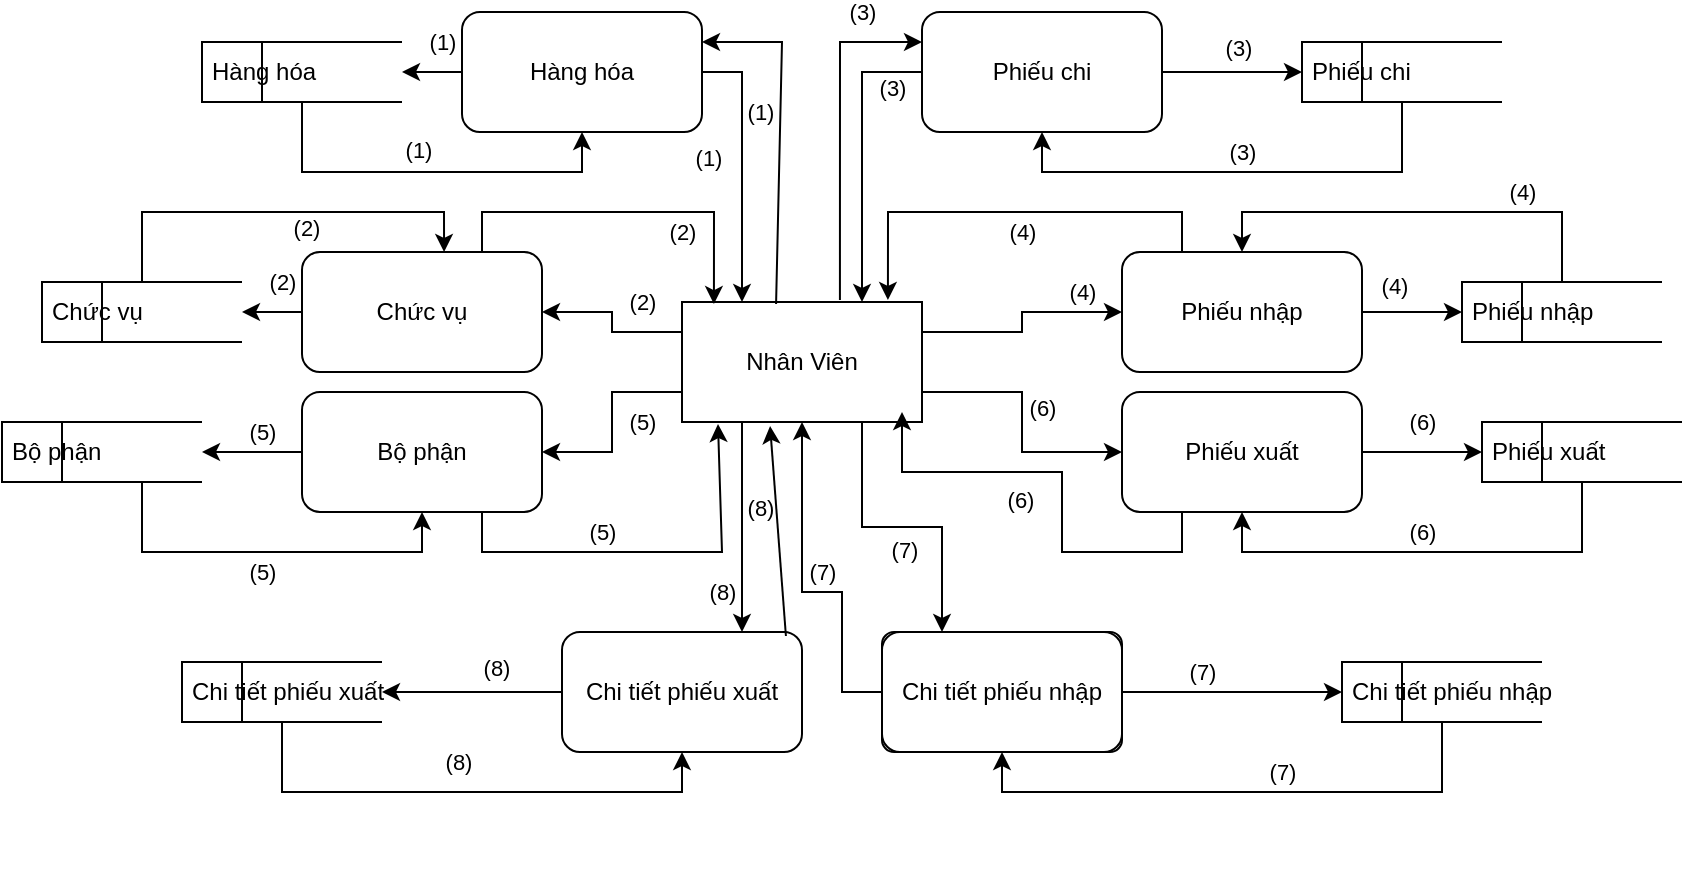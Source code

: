<mxfile version="17.4.1" type="device"><diagram id="ZnCi3ySpq1DXoVfC4Wl8" name="Page-1"><mxGraphModel dx="1929" dy="450" grid="1" gridSize="10" guides="1" tooltips="1" connect="1" arrows="1" fold="1" page="1" pageScale="1" pageWidth="827" pageHeight="1169" math="0" shadow="0"><root><mxCell id="0"/><mxCell id="1" parent="0"/><mxCell id="Kx5dXTmX1FkkFi3D8xKI-18" style="edgeStyle=orthogonalEdgeStyle;rounded=0;orthogonalLoop=1;jettySize=auto;html=1;exitX=1;exitY=0.5;exitDx=0;exitDy=0;entryX=0.25;entryY=0;entryDx=0;entryDy=0;" edge="1" parent="1" source="Kx5dXTmX1FkkFi3D8xKI-1" target="Kx5dXTmX1FkkFi3D8xKI-9"><mxGeometry relative="1" as="geometry"/></mxCell><mxCell id="Kx5dXTmX1FkkFi3D8xKI-30" style="edgeStyle=orthogonalEdgeStyle;rounded=0;orthogonalLoop=1;jettySize=auto;html=1;exitX=0;exitY=0.5;exitDx=0;exitDy=0;" edge="1" parent="1" source="Kx5dXTmX1FkkFi3D8xKI-1" target="Kx5dXTmX1FkkFi3D8xKI-17"><mxGeometry relative="1" as="geometry"/></mxCell><mxCell id="Kx5dXTmX1FkkFi3D8xKI-1" value="&lt;span&gt;&lt;font style=&quot;vertical-align: inherit&quot;&gt;&lt;font style=&quot;vertical-align: inherit&quot;&gt;Hàng hóa&lt;/font&gt;&lt;/font&gt;&lt;/span&gt;" style="rounded=1;whiteSpace=wrap;html=1;" vertex="1" parent="1"><mxGeometry x="220" y="20" width="120" height="60" as="geometry"/></mxCell><mxCell id="Kx5dXTmX1FkkFi3D8xKI-29" style="edgeStyle=orthogonalEdgeStyle;rounded=0;orthogonalLoop=1;jettySize=auto;html=1;exitX=0;exitY=0.5;exitDx=0;exitDy=0;entryX=1;entryY=0.5;entryDx=0;entryDy=0;" edge="1" parent="1" source="Kx5dXTmX1FkkFi3D8xKI-2" target="Kx5dXTmX1FkkFi3D8xKI-11"><mxGeometry relative="1" as="geometry"/></mxCell><mxCell id="Kx5dXTmX1FkkFi3D8xKI-2" value="&lt;font style=&quot;vertical-align: inherit&quot;&gt;&lt;font style=&quot;vertical-align: inherit&quot;&gt;Chức vụ&lt;/font&gt;&lt;/font&gt;" style="rounded=1;whiteSpace=wrap;html=1;" vertex="1" parent="1"><mxGeometry x="140" y="140" width="120" height="60" as="geometry"/></mxCell><mxCell id="Kx5dXTmX1FkkFi3D8xKI-19" style="edgeStyle=orthogonalEdgeStyle;rounded=0;orthogonalLoop=1;jettySize=auto;html=1;exitX=0;exitY=0.5;exitDx=0;exitDy=0;entryX=0.75;entryY=0;entryDx=0;entryDy=0;" edge="1" parent="1" source="Kx5dXTmX1FkkFi3D8xKI-3" target="Kx5dXTmX1FkkFi3D8xKI-9"><mxGeometry relative="1" as="geometry"/></mxCell><mxCell id="Kx5dXTmX1FkkFi3D8xKI-36" style="edgeStyle=orthogonalEdgeStyle;rounded=0;orthogonalLoop=1;jettySize=auto;html=1;exitX=1;exitY=0.5;exitDx=0;exitDy=0;entryX=0;entryY=0.5;entryDx=0;entryDy=0;" edge="1" parent="1" source="Kx5dXTmX1FkkFi3D8xKI-3" target="Kx5dXTmX1FkkFi3D8xKI-13"><mxGeometry relative="1" as="geometry"/></mxCell><mxCell id="Kx5dXTmX1FkkFi3D8xKI-3" value="&lt;font style=&quot;vertical-align: inherit&quot;&gt;&lt;font style=&quot;vertical-align: inherit&quot;&gt;Phiếu chi&lt;/font&gt;&lt;/font&gt;" style="rounded=1;whiteSpace=wrap;html=1;" vertex="1" parent="1"><mxGeometry x="450" y="20" width="120" height="60" as="geometry"/></mxCell><mxCell id="Kx5dXTmX1FkkFi3D8xKI-37" style="edgeStyle=orthogonalEdgeStyle;rounded=0;orthogonalLoop=1;jettySize=auto;html=1;exitX=1;exitY=0.5;exitDx=0;exitDy=0;entryX=0;entryY=0.5;entryDx=0;entryDy=0;" edge="1" parent="1" source="Kx5dXTmX1FkkFi3D8xKI-4" target="Kx5dXTmX1FkkFi3D8xKI-15"><mxGeometry relative="1" as="geometry"/></mxCell><mxCell id="Kx5dXTmX1FkkFi3D8xKI-4" value="&lt;font style=&quot;vertical-align: inherit&quot;&gt;&lt;font style=&quot;vertical-align: inherit&quot;&gt;Phiếu nhập&lt;/font&gt;&lt;/font&gt;" style="rounded=1;whiteSpace=wrap;html=1;" vertex="1" parent="1"><mxGeometry x="550" y="140" width="120" height="60" as="geometry"/></mxCell><mxCell id="Kx5dXTmX1FkkFi3D8xKI-32" style="edgeStyle=orthogonalEdgeStyle;rounded=0;orthogonalLoop=1;jettySize=auto;html=1;exitX=0;exitY=0.5;exitDx=0;exitDy=0;entryX=1;entryY=0.5;entryDx=0;entryDy=0;" edge="1" parent="1" source="Kx5dXTmX1FkkFi3D8xKI-5" target="Kx5dXTmX1FkkFi3D8xKI-10"><mxGeometry relative="1" as="geometry"/></mxCell><mxCell id="Kx5dXTmX1FkkFi3D8xKI-5" value="&lt;font style=&quot;vertical-align: inherit&quot;&gt;&lt;font style=&quot;vertical-align: inherit&quot;&gt;Chi tiết phiếu xuất&lt;/font&gt;&lt;/font&gt;" style="rounded=1;whiteSpace=wrap;html=1;" vertex="1" parent="1"><mxGeometry x="270" y="330" width="120" height="60" as="geometry"/></mxCell><mxCell id="Kx5dXTmX1FkkFi3D8xKI-38" style="edgeStyle=orthogonalEdgeStyle;rounded=0;orthogonalLoop=1;jettySize=auto;html=1;exitX=1;exitY=0.5;exitDx=0;exitDy=0;entryX=0;entryY=0.5;entryDx=0;entryDy=0;" edge="1" parent="1" source="Kx5dXTmX1FkkFi3D8xKI-6" target="Kx5dXTmX1FkkFi3D8xKI-14"><mxGeometry relative="1" as="geometry"/></mxCell><mxCell id="Kx5dXTmX1FkkFi3D8xKI-6" value="&lt;font style=&quot;vertical-align: inherit&quot;&gt;&lt;font style=&quot;vertical-align: inherit&quot;&gt;Phiếu xuất&lt;/font&gt;&lt;/font&gt;" style="rounded=1;whiteSpace=wrap;html=1;" vertex="1" parent="1"><mxGeometry x="550" y="210" width="120" height="60" as="geometry"/></mxCell><mxCell id="Kx5dXTmX1FkkFi3D8xKI-33" style="edgeStyle=orthogonalEdgeStyle;rounded=0;orthogonalLoop=1;jettySize=auto;html=1;exitX=1;exitY=0.5;exitDx=0;exitDy=0;entryX=0;entryY=0.5;entryDx=0;entryDy=0;" edge="1" parent="1" source="Kx5dXTmX1FkkFi3D8xKI-7" target="Kx5dXTmX1FkkFi3D8xKI-16"><mxGeometry relative="1" as="geometry"/></mxCell><mxCell id="Kx5dXTmX1FkkFi3D8xKI-7" value="&lt;span style=&quot;color: rgba(0 , 0 , 0 , 0) ; font-family: monospace ; font-size: 0px&quot;&gt;&lt;font style=&quot;vertical-align: inherit&quot;&gt;&lt;font style=&quot;vertical-align: inherit&quot;&gt;&lt;font style=&quot;vertical-align: inherit&quot;&gt;&lt;font style=&quot;vertical-align: inherit&quot;&gt;&lt;font style=&quot;vertical-align: inherit&quot;&gt;&lt;font style=&quot;vertical-align: inherit&quot;&gt;&lt;font style=&quot;vertical-align: inherit&quot;&gt;&lt;font style=&quot;vertical-align: inherit&quot;&gt;&lt;font style=&quot;vertical-align: inherit&quot;&gt;&lt;font style=&quot;vertical-align: inherit&quot;&gt;&lt;font style=&quot;vertical-align: inherit&quot;&gt;&lt;font style=&quot;vertical-align: inherit&quot;&gt;&lt;font style=&quot;vertical-align: inherit&quot;&gt;&lt;font style=&quot;vertical-align: inherit&quot;&gt;&lt;font style=&quot;vertical-align: inherit&quot;&gt;&lt;font style=&quot;vertical-align: inherit&quot;&gt;&lt;font style=&quot;vertical-align: inherit&quot;&gt;&lt;font style=&quot;vertical-align: inherit&quot;&gt;&lt;font style=&quot;vertical-align: inherit&quot;&gt;&lt;font style=&quot;vertical-align: inherit&quot;&gt;chu&lt;/font&gt;&lt;/font&gt;&lt;/font&gt;&lt;/font&gt;&lt;/font&gt;&lt;/font&gt;&lt;/font&gt;&lt;/font&gt;&lt;/font&gt;&lt;/font&gt;&lt;/font&gt;&lt;/font&gt;&lt;/font&gt;&lt;/font&gt;&lt;/font&gt;&lt;/font&gt;&lt;/font&gt;&lt;/font&gt;&lt;/font&gt;&lt;/font&gt;&lt;/span&gt;" style="rounded=1;whiteSpace=wrap;html=1;arcSize=10;" vertex="1" parent="1"><mxGeometry x="430" y="330" width="120" height="60" as="geometry"/></mxCell><mxCell id="Kx5dXTmX1FkkFi3D8xKI-31" style="edgeStyle=orthogonalEdgeStyle;rounded=0;orthogonalLoop=1;jettySize=auto;html=1;exitX=0;exitY=0.5;exitDx=0;exitDy=0;entryX=1;entryY=0.5;entryDx=0;entryDy=0;" edge="1" parent="1" source="Kx5dXTmX1FkkFi3D8xKI-8" target="Kx5dXTmX1FkkFi3D8xKI-12"><mxGeometry relative="1" as="geometry"/></mxCell><mxCell id="Kx5dXTmX1FkkFi3D8xKI-8" value="&lt;font style=&quot;vertical-align: inherit&quot;&gt;&lt;font style=&quot;vertical-align: inherit&quot;&gt;Bộ phận&lt;/font&gt;&lt;/font&gt;" style="rounded=1;whiteSpace=wrap;html=1;" vertex="1" parent="1"><mxGeometry x="140" y="210" width="120" height="60" as="geometry"/></mxCell><mxCell id="Kx5dXTmX1FkkFi3D8xKI-22" style="edgeStyle=orthogonalEdgeStyle;rounded=0;orthogonalLoop=1;jettySize=auto;html=1;exitX=1;exitY=0.25;exitDx=0;exitDy=0;entryX=0;entryY=0.5;entryDx=0;entryDy=0;" edge="1" parent="1" source="Kx5dXTmX1FkkFi3D8xKI-9" target="Kx5dXTmX1FkkFi3D8xKI-4"><mxGeometry relative="1" as="geometry"/></mxCell><mxCell id="Kx5dXTmX1FkkFi3D8xKI-23" style="edgeStyle=orthogonalEdgeStyle;rounded=0;orthogonalLoop=1;jettySize=auto;html=1;exitX=1;exitY=0.75;exitDx=0;exitDy=0;entryX=0;entryY=0.5;entryDx=0;entryDy=0;" edge="1" parent="1" source="Kx5dXTmX1FkkFi3D8xKI-9" target="Kx5dXTmX1FkkFi3D8xKI-6"><mxGeometry relative="1" as="geometry"/></mxCell><mxCell id="Kx5dXTmX1FkkFi3D8xKI-24" style="edgeStyle=orthogonalEdgeStyle;rounded=0;orthogonalLoop=1;jettySize=auto;html=1;exitX=0;exitY=0.25;exitDx=0;exitDy=0;" edge="1" parent="1" source="Kx5dXTmX1FkkFi3D8xKI-9" target="Kx5dXTmX1FkkFi3D8xKI-2"><mxGeometry relative="1" as="geometry"/></mxCell><mxCell id="Kx5dXTmX1FkkFi3D8xKI-26" style="edgeStyle=orthogonalEdgeStyle;rounded=0;orthogonalLoop=1;jettySize=auto;html=1;exitX=0;exitY=0.75;exitDx=0;exitDy=0;entryX=1;entryY=0.5;entryDx=0;entryDy=0;" edge="1" parent="1" source="Kx5dXTmX1FkkFi3D8xKI-9" target="Kx5dXTmX1FkkFi3D8xKI-8"><mxGeometry relative="1" as="geometry"/></mxCell><mxCell id="Kx5dXTmX1FkkFi3D8xKI-27" style="edgeStyle=orthogonalEdgeStyle;rounded=0;orthogonalLoop=1;jettySize=auto;html=1;exitX=0.25;exitY=1;exitDx=0;exitDy=0;entryX=0.75;entryY=0;entryDx=0;entryDy=0;" edge="1" parent="1" source="Kx5dXTmX1FkkFi3D8xKI-9" target="Kx5dXTmX1FkkFi3D8xKI-5"><mxGeometry relative="1" as="geometry"/></mxCell><mxCell id="Kx5dXTmX1FkkFi3D8xKI-28" style="edgeStyle=orthogonalEdgeStyle;rounded=0;orthogonalLoop=1;jettySize=auto;html=1;exitX=0.75;exitY=1;exitDx=0;exitDy=0;entryX=0.25;entryY=0;entryDx=0;entryDy=0;" edge="1" parent="1" source="Kx5dXTmX1FkkFi3D8xKI-9" target="Kx5dXTmX1FkkFi3D8xKI-7"><mxGeometry relative="1" as="geometry"/></mxCell><mxCell id="Kx5dXTmX1FkkFi3D8xKI-9" value="&lt;font style=&quot;vertical-align: inherit&quot;&gt;&lt;font style=&quot;vertical-align: inherit&quot;&gt;Nhân Viên&lt;/font&gt;&lt;/font&gt;" style="rounded=0;whiteSpace=wrap;html=1;" vertex="1" parent="1"><mxGeometry x="330" y="165" width="120" height="60" as="geometry"/></mxCell><mxCell id="Kx5dXTmX1FkkFi3D8xKI-34" style="edgeStyle=orthogonalEdgeStyle;rounded=0;orthogonalLoop=1;jettySize=auto;html=1;exitX=0.5;exitY=1;exitDx=0;exitDy=0;entryX=0.5;entryY=1;entryDx=0;entryDy=0;" edge="1" parent="1" source="Kx5dXTmX1FkkFi3D8xKI-10" target="Kx5dXTmX1FkkFi3D8xKI-5"><mxGeometry relative="1" as="geometry"><Array as="points"><mxPoint x="130" y="410"/><mxPoint x="330" y="410"/></Array></mxGeometry></mxCell><mxCell id="Kx5dXTmX1FkkFi3D8xKI-52" value="&lt;font style=&quot;vertical-align: inherit&quot;&gt;&lt;font style=&quot;vertical-align: inherit&quot;&gt;(1)&lt;/font&gt;&lt;/font&gt;" style="edgeLabel;html=1;align=center;verticalAlign=middle;resizable=0;points=[];" vertex="1" connectable="0" parent="Kx5dXTmX1FkkFi3D8xKI-34"><mxGeometry x="-0.404" relative="1" as="geometry"><mxPoint x="39" y="-375" as="offset"/></mxGeometry></mxCell><mxCell id="Kx5dXTmX1FkkFi3D8xKI-56" value="&lt;font style=&quot;vertical-align: inherit&quot;&gt;&lt;font style=&quot;vertical-align: inherit&quot;&gt;(2)&lt;/font&gt;&lt;/font&gt;" style="edgeLabel;html=1;align=center;verticalAlign=middle;resizable=0;points=[];" vertex="1" connectable="0" parent="Kx5dXTmX1FkkFi3D8xKI-34"><mxGeometry x="0.216" y="1" relative="1" as="geometry"><mxPoint x="80" y="-279" as="offset"/></mxGeometry></mxCell><mxCell id="Kx5dXTmX1FkkFi3D8xKI-60" value="&lt;font style=&quot;vertical-align: inherit&quot;&gt;&lt;font style=&quot;vertical-align: inherit&quot;&gt;(3)&lt;/font&gt;&lt;/font&gt;" style="edgeLabel;html=1;align=center;verticalAlign=middle;resizable=0;points=[];" vertex="1" connectable="0" parent="Kx5dXTmX1FkkFi3D8xKI-34"><mxGeometry x="0.624" y="-2" relative="1" as="geometry"><mxPoint x="308" y="-322" as="offset"/></mxGeometry></mxCell><mxCell id="Kx5dXTmX1FkkFi3D8xKI-64" value="&lt;font style=&quot;vertical-align: inherit&quot;&gt;&lt;font style=&quot;vertical-align: inherit&quot;&gt;(4)&lt;/font&gt;&lt;/font&gt;" style="edgeLabel;html=1;align=center;verticalAlign=middle;resizable=0;points=[];" vertex="1" connectable="0" parent="Kx5dXTmX1FkkFi3D8xKI-34"><mxGeometry x="0.216" y="-1" relative="1" as="geometry"><mxPoint x="250" y="-281" as="offset"/></mxGeometry></mxCell><mxCell id="Kx5dXTmX1FkkFi3D8xKI-68" value="&lt;font style=&quot;vertical-align: inherit&quot;&gt;&lt;font style=&quot;vertical-align: inherit&quot;&gt;(5)&lt;/font&gt;&lt;/font&gt;" style="edgeLabel;html=1;align=center;verticalAlign=middle;resizable=0;points=[];" vertex="1" connectable="0" parent="Kx5dXTmX1FkkFi3D8xKI-34"><mxGeometry x="-0.396" y="2" relative="1" as="geometry"><mxPoint x="-52" y="-178" as="offset"/></mxGeometry></mxCell><mxCell id="Kx5dXTmX1FkkFi3D8xKI-72" value="&lt;font style=&quot;vertical-align: inherit&quot;&gt;&lt;font style=&quot;vertical-align: inherit&quot;&gt;(6)&lt;/font&gt;&lt;/font&gt;" style="edgeLabel;html=1;align=center;verticalAlign=middle;resizable=0;points=[];" vertex="1" connectable="0" parent="Kx5dXTmX1FkkFi3D8xKI-34"><mxGeometry x="-0.122" y="1" relative="1" as="geometry"><mxPoint x="493" y="-129" as="offset"/></mxGeometry></mxCell><mxCell id="Kx5dXTmX1FkkFi3D8xKI-76" value="&lt;font style=&quot;vertical-align: inherit&quot;&gt;&lt;font style=&quot;vertical-align: inherit&quot;&gt;(7)&lt;/font&gt;&lt;/font&gt;" style="edgeLabel;html=1;align=center;verticalAlign=middle;resizable=0;points=[];" vertex="1" connectable="0" parent="Kx5dXTmX1FkkFi3D8xKI-34"><mxGeometry x="-0.42" y="-3" relative="1" as="geometry"><mxPoint x="461" y="-13" as="offset"/></mxGeometry></mxCell><mxCell id="Kx5dXTmX1FkkFi3D8xKI-80" value="&lt;font style=&quot;vertical-align: inherit&quot;&gt;&lt;font style=&quot;vertical-align: inherit&quot;&gt;(8)&lt;/font&gt;&lt;/font&gt;" style="edgeLabel;html=1;align=center;verticalAlign=middle;resizable=0;points=[];" vertex="1" connectable="0" parent="Kx5dXTmX1FkkFi3D8xKI-34"><mxGeometry x="-0.357" relative="1" as="geometry"><mxPoint x="173" y="-100" as="offset"/></mxGeometry></mxCell><mxCell id="Kx5dXTmX1FkkFi3D8xKI-10" value="&lt;font style=&quot;vertical-align: inherit&quot;&gt;&lt;font style=&quot;vertical-align: inherit&quot;&gt;Chi tiết phiếu xuất&lt;/font&gt;&lt;/font&gt;" style="html=1;dashed=0;whitespace=wrap;shape=mxgraph.dfd.dataStoreID;align=left;spacingLeft=3;points=[[0,0],[0.5,0],[1,0],[0,0.5],[1,0.5],[0,1],[0.5,1],[1,1]];" vertex="1" parent="1"><mxGeometry x="80" y="345" width="100" height="30" as="geometry"/></mxCell><mxCell id="Kx5dXTmX1FkkFi3D8xKI-44" style="edgeStyle=orthogonalEdgeStyle;rounded=0;orthogonalLoop=1;jettySize=auto;html=1;exitX=0.5;exitY=0;exitDx=0;exitDy=0;entryX=0.592;entryY=0;entryDx=0;entryDy=0;entryPerimeter=0;" edge="1" parent="1" source="Kx5dXTmX1FkkFi3D8xKI-11" target="Kx5dXTmX1FkkFi3D8xKI-2"><mxGeometry relative="1" as="geometry"/></mxCell><mxCell id="Kx5dXTmX1FkkFi3D8xKI-11" value="&lt;font style=&quot;vertical-align: inherit&quot;&gt;&lt;font style=&quot;vertical-align: inherit&quot;&gt;Chức vụ&lt;/font&gt;&lt;/font&gt;" style="html=1;dashed=0;whitespace=wrap;shape=mxgraph.dfd.dataStoreID;align=left;spacingLeft=3;points=[[0,0],[0.5,0],[1,0],[0,0.5],[1,0.5],[0,1],[0.5,1],[1,1]];" vertex="1" parent="1"><mxGeometry x="10" y="155" width="100" height="30" as="geometry"/></mxCell><mxCell id="Kx5dXTmX1FkkFi3D8xKI-45" style="edgeStyle=orthogonalEdgeStyle;rounded=0;orthogonalLoop=1;jettySize=auto;html=1;exitX=0.5;exitY=1;exitDx=0;exitDy=0;entryX=0.5;entryY=1;entryDx=0;entryDy=0;" edge="1" parent="1" source="Kx5dXTmX1FkkFi3D8xKI-12" target="Kx5dXTmX1FkkFi3D8xKI-8"><mxGeometry relative="1" as="geometry"><Array as="points"><mxPoint x="60" y="290"/><mxPoint x="200" y="290"/></Array></mxGeometry></mxCell><mxCell id="Kx5dXTmX1FkkFi3D8xKI-12" value="&lt;font style=&quot;vertical-align: inherit&quot;&gt;&lt;font style=&quot;vertical-align: inherit&quot;&gt;Bộ phận&lt;/font&gt;&lt;/font&gt;" style="html=1;dashed=0;whitespace=wrap;shape=mxgraph.dfd.dataStoreID;align=left;spacingLeft=3;points=[[0,0],[0.5,0],[1,0],[0,0.5],[1,0.5],[0,1],[0.5,1],[1,1]];" vertex="1" parent="1"><mxGeometry x="-10" y="225" width="100" height="30" as="geometry"/></mxCell><mxCell id="Kx5dXTmX1FkkFi3D8xKI-42" style="edgeStyle=orthogonalEdgeStyle;rounded=0;orthogonalLoop=1;jettySize=auto;html=1;exitX=0.5;exitY=1;exitDx=0;exitDy=0;entryX=0.5;entryY=1;entryDx=0;entryDy=0;" edge="1" parent="1" source="Kx5dXTmX1FkkFi3D8xKI-13" target="Kx5dXTmX1FkkFi3D8xKI-3"><mxGeometry relative="1" as="geometry"/></mxCell><mxCell id="Kx5dXTmX1FkkFi3D8xKI-13" value="&lt;div style=&quot;text-align: center&quot;&gt;&lt;span&gt;&lt;font style=&quot;vertical-align: inherit&quot;&gt;&lt;font style=&quot;vertical-align: inherit&quot;&gt;Phiếu chi&amp;nbsp;&lt;/font&gt;&lt;/font&gt;&lt;/span&gt;&lt;/div&gt;" style="html=1;dashed=0;whitespace=wrap;shape=mxgraph.dfd.dataStoreID;align=left;spacingLeft=3;points=[[0,0],[0.5,0],[1,0],[0,0.5],[1,0.5],[0,1],[0.5,1],[1,1]];" vertex="1" parent="1"><mxGeometry x="640" y="35" width="100" height="30" as="geometry"/></mxCell><mxCell id="Kx5dXTmX1FkkFi3D8xKI-40" style="edgeStyle=orthogonalEdgeStyle;rounded=0;orthogonalLoop=1;jettySize=auto;html=1;exitX=0.5;exitY=1;exitDx=0;exitDy=0;entryX=0.5;entryY=1;entryDx=0;entryDy=0;" edge="1" parent="1" source="Kx5dXTmX1FkkFi3D8xKI-14" target="Kx5dXTmX1FkkFi3D8xKI-6"><mxGeometry relative="1" as="geometry"/></mxCell><mxCell id="Kx5dXTmX1FkkFi3D8xKI-14" value="&lt;font style=&quot;vertical-align: inherit&quot;&gt;&lt;font style=&quot;vertical-align: inherit&quot;&gt;Phiếu xuất&lt;/font&gt;&lt;/font&gt;" style="html=1;dashed=0;whitespace=wrap;shape=mxgraph.dfd.dataStoreID;align=left;spacingLeft=3;points=[[0,0],[0.5,0],[1,0],[0,0.5],[1,0.5],[0,1],[0.5,1],[1,1]];" vertex="1" parent="1"><mxGeometry x="730" y="225" width="100" height="30" as="geometry"/></mxCell><mxCell id="Kx5dXTmX1FkkFi3D8xKI-41" style="edgeStyle=orthogonalEdgeStyle;rounded=0;orthogonalLoop=1;jettySize=auto;html=1;exitX=0.5;exitY=0;exitDx=0;exitDy=0;entryX=0.5;entryY=0;entryDx=0;entryDy=0;" edge="1" parent="1" source="Kx5dXTmX1FkkFi3D8xKI-15" target="Kx5dXTmX1FkkFi3D8xKI-4"><mxGeometry relative="1" as="geometry"><Array as="points"><mxPoint x="770" y="120"/><mxPoint x="610" y="120"/></Array></mxGeometry></mxCell><mxCell id="Kx5dXTmX1FkkFi3D8xKI-15" value="&lt;font style=&quot;vertical-align: inherit&quot;&gt;&lt;font style=&quot;vertical-align: inherit&quot;&gt;Phiếu nhập&lt;/font&gt;&lt;/font&gt;" style="html=1;dashed=0;whitespace=wrap;shape=mxgraph.dfd.dataStoreID;align=left;spacingLeft=3;points=[[0,0],[0.5,0],[1,0],[0,0.5],[1,0.5],[0,1],[0.5,1],[1,1]];" vertex="1" parent="1"><mxGeometry x="720" y="155" width="100" height="30" as="geometry"/></mxCell><mxCell id="Kx5dXTmX1FkkFi3D8xKI-35" style="edgeStyle=orthogonalEdgeStyle;rounded=0;orthogonalLoop=1;jettySize=auto;html=1;exitX=0.5;exitY=1;exitDx=0;exitDy=0;entryX=0.5;entryY=1;entryDx=0;entryDy=0;" edge="1" parent="1" source="Kx5dXTmX1FkkFi3D8xKI-16" target="Kx5dXTmX1FkkFi3D8xKI-7"><mxGeometry relative="1" as="geometry"/></mxCell><mxCell id="Kx5dXTmX1FkkFi3D8xKI-16" value="&lt;font style=&quot;vertical-align: inherit&quot;&gt;&lt;font style=&quot;vertical-align: inherit&quot;&gt;Chi tiết phiếu nhập&amp;nbsp;&lt;/font&gt;&lt;/font&gt;" style="html=1;dashed=0;whitespace=wrap;shape=mxgraph.dfd.dataStoreID;align=left;spacingLeft=3;points=[[0,0],[0.5,0],[1,0],[0,0.5],[1,0.5],[0,1],[0.5,1],[1,1]];" vertex="1" parent="1"><mxGeometry x="660" y="345" width="100" height="30" as="geometry"/></mxCell><mxCell id="Kx5dXTmX1FkkFi3D8xKI-43" style="edgeStyle=orthogonalEdgeStyle;rounded=0;orthogonalLoop=1;jettySize=auto;html=1;exitX=0.5;exitY=1;exitDx=0;exitDy=0;entryX=0.5;entryY=1;entryDx=0;entryDy=0;" edge="1" parent="1" source="Kx5dXTmX1FkkFi3D8xKI-17" target="Kx5dXTmX1FkkFi3D8xKI-1"><mxGeometry relative="1" as="geometry"><Array as="points"><mxPoint x="140" y="100"/><mxPoint x="280" y="100"/></Array></mxGeometry></mxCell><mxCell id="Kx5dXTmX1FkkFi3D8xKI-17" value="&lt;span style=&quot;text-align: center&quot;&gt;&lt;font style=&quot;vertical-align: inherit&quot;&gt;&lt;font style=&quot;vertical-align: inherit&quot;&gt;Hàng hóa&lt;/font&gt;&lt;/font&gt;&lt;/span&gt;" style="html=1;dashed=0;whitespace=wrap;shape=mxgraph.dfd.dataStoreID;align=left;spacingLeft=3;points=[[0,0],[0.5,0],[1,0],[0,0.5],[1,0.5],[0,1],[0.5,1],[1,1]];" vertex="1" parent="1"><mxGeometry x="90" y="35" width="100" height="30" as="geometry"/></mxCell><mxCell id="Kx5dXTmX1FkkFi3D8xKI-20" value="" style="endArrow=classic;html=1;rounded=0;entryX=0;entryY=0.25;entryDx=0;entryDy=0;exitX=0.658;exitY=-0.017;exitDx=0;exitDy=0;exitPerimeter=0;" edge="1" parent="1" source="Kx5dXTmX1FkkFi3D8xKI-9" target="Kx5dXTmX1FkkFi3D8xKI-3"><mxGeometry width="50" height="50" relative="1" as="geometry"><mxPoint x="390" y="260" as="sourcePoint"/><mxPoint x="440" y="210" as="targetPoint"/><Array as="points"><mxPoint x="409" y="35"/></Array></mxGeometry></mxCell><mxCell id="Kx5dXTmX1FkkFi3D8xKI-21" value="" style="endArrow=classic;html=1;rounded=0;entryX=1;entryY=0.25;entryDx=0;entryDy=0;exitX=0.392;exitY=0.017;exitDx=0;exitDy=0;exitPerimeter=0;" edge="1" parent="1" source="Kx5dXTmX1FkkFi3D8xKI-9" target="Kx5dXTmX1FkkFi3D8xKI-1"><mxGeometry width="50" height="50" relative="1" as="geometry"><mxPoint x="418.96" y="173.98" as="sourcePoint"/><mxPoint x="460" y="45" as="targetPoint"/><Array as="points"><mxPoint x="380" y="35"/></Array></mxGeometry></mxCell><mxCell id="Kx5dXTmX1FkkFi3D8xKI-46" value="&lt;font style=&quot;vertical-align: inherit&quot;&gt;&lt;font style=&quot;vertical-align: inherit&quot;&gt;Chi tiết phiếu nhập&lt;/font&gt;&lt;/font&gt;" style="rounded=1;whiteSpace=wrap;html=1;" vertex="1" parent="1"><mxGeometry x="430" y="330" width="120" height="60" as="geometry"/></mxCell><mxCell id="Kx5dXTmX1FkkFi3D8xKI-47" value="" style="endArrow=classic;html=1;rounded=0;entryX=0.133;entryY=0.017;entryDx=0;entryDy=0;entryPerimeter=0;exitX=0.75;exitY=0;exitDx=0;exitDy=0;" edge="1" parent="1" source="Kx5dXTmX1FkkFi3D8xKI-2" target="Kx5dXTmX1FkkFi3D8xKI-9"><mxGeometry width="50" height="50" relative="1" as="geometry"><mxPoint x="390" y="260" as="sourcePoint"/><mxPoint x="440" y="210" as="targetPoint"/><Array as="points"><mxPoint x="230" y="120"/><mxPoint x="346" y="120"/></Array></mxGeometry></mxCell><mxCell id="Kx5dXTmX1FkkFi3D8xKI-48" value="" style="endArrow=classic;html=1;rounded=0;exitX=0.75;exitY=1;exitDx=0;exitDy=0;entryX=0.15;entryY=1.017;entryDx=0;entryDy=0;entryPerimeter=0;" edge="1" parent="1" source="Kx5dXTmX1FkkFi3D8xKI-8" target="Kx5dXTmX1FkkFi3D8xKI-9"><mxGeometry width="50" height="50" relative="1" as="geometry"><mxPoint x="390" y="260" as="sourcePoint"/><mxPoint x="440" y="210" as="targetPoint"/><Array as="points"><mxPoint x="230" y="290"/><mxPoint x="350" y="290"/></Array></mxGeometry></mxCell><mxCell id="Kx5dXTmX1FkkFi3D8xKI-49" value="" style="endArrow=classic;html=1;rounded=0;exitX=0.25;exitY=0;exitDx=0;exitDy=0;entryX=0.858;entryY=-0.017;entryDx=0;entryDy=0;entryPerimeter=0;" edge="1" parent="1" source="Kx5dXTmX1FkkFi3D8xKI-4" target="Kx5dXTmX1FkkFi3D8xKI-9"><mxGeometry width="50" height="50" relative="1" as="geometry"><mxPoint x="390" y="260" as="sourcePoint"/><mxPoint x="440" y="210" as="targetPoint"/><Array as="points"><mxPoint x="580" y="120"/><mxPoint x="433" y="120"/></Array></mxGeometry></mxCell><mxCell id="Kx5dXTmX1FkkFi3D8xKI-50" value="" style="endArrow=classic;html=1;rounded=0;exitX=0.25;exitY=1;exitDx=0;exitDy=0;" edge="1" parent="1" source="Kx5dXTmX1FkkFi3D8xKI-6"><mxGeometry width="50" height="50" relative="1" as="geometry"><mxPoint x="390" y="260" as="sourcePoint"/><mxPoint x="440" y="220" as="targetPoint"/><Array as="points"><mxPoint x="580" y="290"/><mxPoint x="520" y="290"/><mxPoint x="520" y="250"/><mxPoint x="440" y="250"/></Array></mxGeometry></mxCell><mxCell id="Kx5dXTmX1FkkFi3D8xKI-51" value="" style="endArrow=classic;html=1;rounded=0;exitX=0;exitY=0.5;exitDx=0;exitDy=0;entryX=0.5;entryY=1;entryDx=0;entryDy=0;" edge="1" parent="1" source="Kx5dXTmX1FkkFi3D8xKI-46" target="Kx5dXTmX1FkkFi3D8xKI-9"><mxGeometry width="50" height="50" relative="1" as="geometry"><mxPoint x="390" y="260" as="sourcePoint"/><mxPoint x="440" y="210" as="targetPoint"/><Array as="points"><mxPoint x="410" y="360"/><mxPoint x="410" y="310"/><mxPoint x="390" y="310"/><mxPoint x="390" y="270"/></Array></mxGeometry></mxCell><mxCell id="Kx5dXTmX1FkkFi3D8xKI-53" value="&lt;font style=&quot;vertical-align: inherit&quot;&gt;&lt;font style=&quot;vertical-align: inherit&quot;&gt;(1)&lt;/font&gt;&lt;/font&gt;" style="edgeLabel;html=1;align=center;verticalAlign=middle;resizable=0;points=[];" vertex="1" connectable="0" parent="1"><mxGeometry x="220" y="45" as="geometry"><mxPoint x="-22" y="44" as="offset"/></mxGeometry></mxCell><mxCell id="Kx5dXTmX1FkkFi3D8xKI-54" value="&lt;font style=&quot;vertical-align: inherit&quot;&gt;&lt;font style=&quot;vertical-align: inherit&quot;&gt;(1)&lt;/font&gt;&lt;/font&gt;" style="edgeLabel;html=1;align=center;verticalAlign=middle;resizable=0;points=[];" vertex="1" connectable="0" parent="1"><mxGeometry x="230" y="55" as="geometry"><mxPoint x="139" y="15" as="offset"/></mxGeometry></mxCell><mxCell id="Kx5dXTmX1FkkFi3D8xKI-55" value="&lt;font style=&quot;vertical-align: inherit&quot;&gt;&lt;font style=&quot;vertical-align: inherit&quot;&gt;(1)&lt;/font&gt;&lt;/font&gt;" style="edgeLabel;html=1;align=center;verticalAlign=middle;resizable=0;points=[];" vertex="1" connectable="0" parent="1"><mxGeometry x="230" y="80" as="geometry"><mxPoint x="113" y="13" as="offset"/></mxGeometry></mxCell><mxCell id="Kx5dXTmX1FkkFi3D8xKI-57" value="&lt;font style=&quot;vertical-align: inherit&quot;&gt;&lt;font style=&quot;vertical-align: inherit&quot;&gt;(2)&lt;/font&gt;&lt;/font&gt;" style="edgeLabel;html=1;align=center;verticalAlign=middle;resizable=0;points=[];" vertex="1" connectable="0" parent="1"><mxGeometry x="310" y="165" as="geometry"/></mxCell><mxCell id="Kx5dXTmX1FkkFi3D8xKI-58" value="&lt;font style=&quot;vertical-align: inherit&quot;&gt;&lt;font style=&quot;vertical-align: inherit&quot;&gt;(2)&lt;/font&gt;&lt;/font&gt;" style="edgeLabel;html=1;align=center;verticalAlign=middle;resizable=0;points=[];" vertex="1" connectable="0" parent="1"><mxGeometry x="130" y="155" as="geometry"/></mxCell><mxCell id="Kx5dXTmX1FkkFi3D8xKI-59" value="&lt;font style=&quot;vertical-align: inherit&quot;&gt;&lt;font style=&quot;vertical-align: inherit&quot;&gt;(2)&lt;/font&gt;&lt;/font&gt;" style="edgeLabel;html=1;align=center;verticalAlign=middle;resizable=0;points=[];" vertex="1" connectable="0" parent="1"><mxGeometry x="50" y="60" as="geometry"><mxPoint x="92" y="68" as="offset"/></mxGeometry></mxCell><mxCell id="Kx5dXTmX1FkkFi3D8xKI-61" value="&lt;font style=&quot;vertical-align: inherit&quot;&gt;&lt;font style=&quot;vertical-align: inherit&quot;&gt;(3)&lt;/font&gt;&lt;/font&gt;" style="edgeLabel;html=1;align=center;verticalAlign=middle;resizable=0;points=[];" vertex="1" connectable="0" parent="1"><mxGeometry x="810" y="30" as="geometry"><mxPoint x="-202" y="8" as="offset"/></mxGeometry></mxCell><mxCell id="Kx5dXTmX1FkkFi3D8xKI-62" value="&lt;font style=&quot;vertical-align: inherit&quot;&gt;&lt;font style=&quot;vertical-align: inherit&quot;&gt;(3)&lt;/font&gt;&lt;/font&gt;" style="edgeLabel;html=1;align=center;verticalAlign=middle;resizable=0;points=[];" vertex="1" connectable="0" parent="1"><mxGeometry x="420" y="20" as="geometry"/></mxCell><mxCell id="Kx5dXTmX1FkkFi3D8xKI-63" value="&lt;font style=&quot;vertical-align: inherit&quot;&gt;&lt;font style=&quot;vertical-align: inherit&quot;&gt;(3)&lt;/font&gt;&lt;/font&gt;" style="edgeLabel;html=1;align=center;verticalAlign=middle;resizable=0;points=[];" vertex="1" connectable="0" parent="1"><mxGeometry x="830" y="50" as="geometry"><mxPoint x="-395" y="8" as="offset"/></mxGeometry></mxCell><mxCell id="Kx5dXTmX1FkkFi3D8xKI-65" value="&lt;font style=&quot;vertical-align: inherit&quot;&gt;&lt;font style=&quot;vertical-align: inherit&quot;&gt;(4)&lt;/font&gt;&lt;/font&gt;" style="edgeLabel;html=1;align=center;verticalAlign=middle;resizable=0;points=[];" vertex="1" connectable="0" parent="1"><mxGeometry x="510" y="140" as="geometry"><mxPoint x="176" y="17" as="offset"/></mxGeometry></mxCell><mxCell id="Kx5dXTmX1FkkFi3D8xKI-66" value="&lt;font style=&quot;vertical-align: inherit&quot;&gt;&lt;font style=&quot;vertical-align: inherit&quot;&gt;(4)&lt;/font&gt;&lt;/font&gt;" style="edgeLabel;html=1;align=center;verticalAlign=middle;resizable=0;points=[];" vertex="1" connectable="0" parent="1"><mxGeometry x="750" y="110" as="geometry"/></mxCell><mxCell id="Kx5dXTmX1FkkFi3D8xKI-67" value="&lt;font style=&quot;vertical-align: inherit&quot;&gt;&lt;font style=&quot;vertical-align: inherit&quot;&gt;(4)&lt;/font&gt;&lt;/font&gt;" style="edgeLabel;html=1;align=center;verticalAlign=middle;resizable=0;points=[];" vertex="1" connectable="0" parent="1"><mxGeometry x="530" y="160" as="geometry"/></mxCell><mxCell id="Kx5dXTmX1FkkFi3D8xKI-69" value="&lt;font style=&quot;vertical-align: inherit&quot;&gt;&lt;font style=&quot;vertical-align: inherit&quot;&gt;(5)&lt;/font&gt;&lt;/font&gt;" style="edgeLabel;html=1;align=center;verticalAlign=middle;resizable=0;points=[];" vertex="1" connectable="0" parent="1"><mxGeometry x="310" y="225" as="geometry"/></mxCell><mxCell id="Kx5dXTmX1FkkFi3D8xKI-70" value="&lt;font style=&quot;vertical-align: inherit&quot;&gt;&lt;font style=&quot;vertical-align: inherit&quot;&gt;(5)&lt;/font&gt;&lt;/font&gt;" style="edgeLabel;html=1;align=center;verticalAlign=middle;resizable=0;points=[];" vertex="1" connectable="0" parent="1"><mxGeometry x="120" y="300" as="geometry"/></mxCell><mxCell id="Kx5dXTmX1FkkFi3D8xKI-71" value="&lt;font style=&quot;vertical-align: inherit&quot;&gt;&lt;font style=&quot;vertical-align: inherit&quot;&gt;(5)&lt;/font&gt;&lt;/font&gt;" style="edgeLabel;html=1;align=center;verticalAlign=middle;resizable=0;points=[];" vertex="1" connectable="0" parent="1"><mxGeometry x="290" y="280" as="geometry"/></mxCell><mxCell id="Kx5dXTmX1FkkFi3D8xKI-73" value="&lt;font style=&quot;vertical-align: inherit&quot;&gt;&lt;font style=&quot;vertical-align: inherit&quot;&gt;(6)&lt;/font&gt;&lt;/font&gt;" style="edgeLabel;html=1;align=center;verticalAlign=middle;resizable=0;points=[];" vertex="1" connectable="0" parent="1"><mxGeometry x="700" y="225" as="geometry"/></mxCell><mxCell id="Kx5dXTmX1FkkFi3D8xKI-74" value="&lt;font style=&quot;vertical-align: inherit&quot;&gt;&lt;font style=&quot;vertical-align: inherit&quot;&gt;(6)&lt;/font&gt;&lt;/font&gt;" style="edgeLabel;html=1;align=center;verticalAlign=middle;resizable=0;points=[];" vertex="1" connectable="0" parent="1"><mxGeometry x="60" y="429" as="geometry"><mxPoint x="450" y="-211" as="offset"/></mxGeometry></mxCell><mxCell id="Kx5dXTmX1FkkFi3D8xKI-75" value="&lt;font style=&quot;vertical-align: inherit&quot;&gt;&lt;font style=&quot;vertical-align: inherit&quot;&gt;(6)&lt;/font&gt;&lt;/font&gt;" style="edgeLabel;html=1;align=center;verticalAlign=middle;resizable=0;points=[];" vertex="1" connectable="0" parent="1"><mxGeometry x="70" y="450" as="geometry"><mxPoint x="429" y="-186" as="offset"/></mxGeometry></mxCell><mxCell id="Kx5dXTmX1FkkFi3D8xKI-77" value="&lt;font style=&quot;vertical-align: inherit&quot;&gt;&lt;font style=&quot;vertical-align: inherit&quot;&gt;(7)&lt;/font&gt;&lt;/font&gt;" style="edgeLabel;html=1;align=center;verticalAlign=middle;resizable=0;points=[];" vertex="1" connectable="0" parent="1"><mxGeometry x="590" y="350" as="geometry"/></mxCell><mxCell id="Kx5dXTmX1FkkFi3D8xKI-78" value="&lt;font style=&quot;vertical-align: inherit&quot;&gt;&lt;font style=&quot;vertical-align: inherit&quot;&gt;(7)&lt;/font&gt;&lt;/font&gt;" style="edgeLabel;html=1;align=center;verticalAlign=middle;resizable=0;points=[];" vertex="1" connectable="0" parent="1"><mxGeometry x="400" y="300" as="geometry"/></mxCell><mxCell id="Kx5dXTmX1FkkFi3D8xKI-79" value="&lt;font style=&quot;vertical-align: inherit&quot;&gt;&lt;font style=&quot;vertical-align: inherit&quot;&gt;(7)&lt;/font&gt;&lt;/font&gt;" style="edgeLabel;html=1;align=center;verticalAlign=middle;resizable=0;points=[];" vertex="1" connectable="0" parent="1"><mxGeometry x="60" y="430" as="geometry"><mxPoint x="381" y="-141" as="offset"/></mxGeometry></mxCell><mxCell id="Kx5dXTmX1FkkFi3D8xKI-81" value="" style="endArrow=classic;html=1;rounded=0;entryX=0.367;entryY=1.033;entryDx=0;entryDy=0;entryPerimeter=0;exitX=0.933;exitY=0.033;exitDx=0;exitDy=0;exitPerimeter=0;" edge="1" parent="1" source="Kx5dXTmX1FkkFi3D8xKI-5" target="Kx5dXTmX1FkkFi3D8xKI-9"><mxGeometry width="50" height="50" relative="1" as="geometry"><mxPoint x="390" y="260" as="sourcePoint"/><mxPoint x="440" y="210" as="targetPoint"/></mxGeometry></mxCell><mxCell id="Kx5dXTmX1FkkFi3D8xKI-82" value="&lt;font style=&quot;vertical-align: inherit&quot;&gt;&lt;font style=&quot;vertical-align: inherit&quot;&gt;(8)&lt;/font&gt;&lt;/font&gt;" style="edgeLabel;html=1;align=center;verticalAlign=middle;resizable=0;points=[];" vertex="1" connectable="0" parent="1"><mxGeometry x="360" y="320" as="geometry"><mxPoint x="-123" y="28" as="offset"/></mxGeometry></mxCell><mxCell id="Kx5dXTmX1FkkFi3D8xKI-83" value="&lt;font style=&quot;vertical-align: inherit&quot;&gt;&lt;font style=&quot;vertical-align: inherit&quot;&gt;(8)&lt;/font&gt;&lt;/font&gt;" style="edgeLabel;html=1;align=center;verticalAlign=middle;resizable=0;points=[];" vertex="1" connectable="0" parent="1"><mxGeometry x="370" y="330" as="geometry"><mxPoint x="-1" y="-62" as="offset"/></mxGeometry></mxCell><mxCell id="Kx5dXTmX1FkkFi3D8xKI-84" value="&lt;font style=&quot;vertical-align: inherit&quot;&gt;&lt;font style=&quot;vertical-align: inherit&quot;&gt;(8)&lt;/font&gt;&lt;/font&gt;" style="edgeLabel;html=1;align=center;verticalAlign=middle;resizable=0;points=[];" vertex="1" connectable="0" parent="1"><mxGeometry x="380" y="340" as="geometry"><mxPoint x="-162" y="55" as="offset"/></mxGeometry></mxCell></root></mxGraphModel></diagram></mxfile>